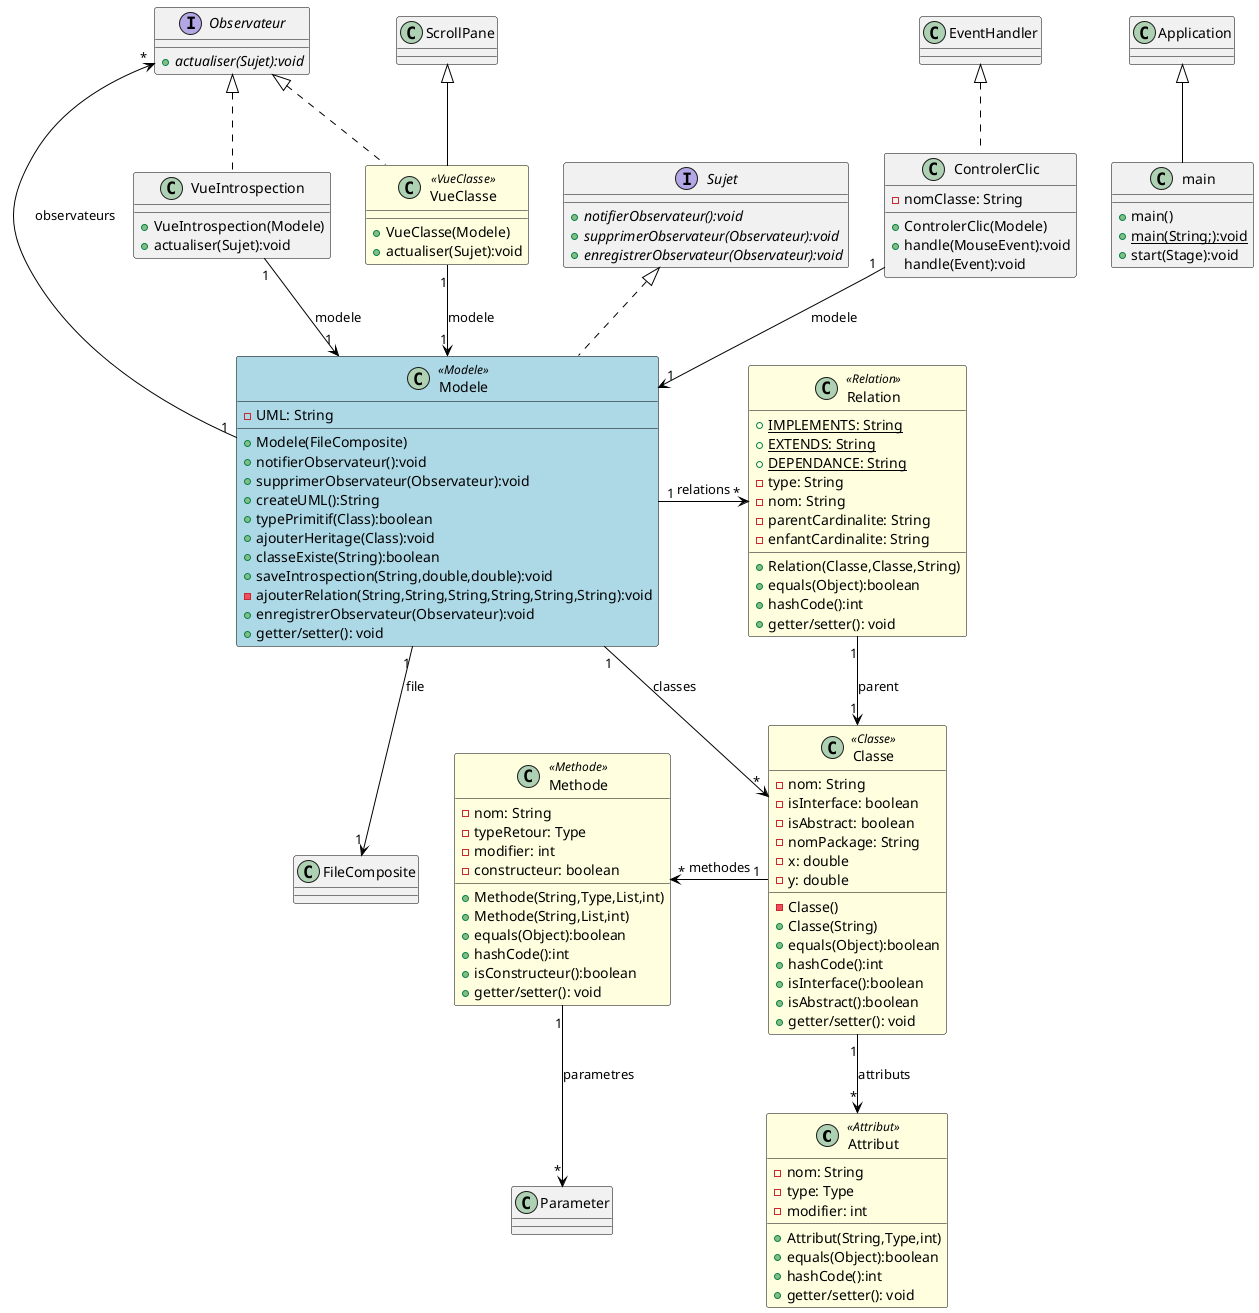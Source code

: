 @startuml
skinparam class {
    BackgroundColor<<Classe>> LightYellow
    BackgroundColor<<Attribut>> LightYellow
    BackgroundColor<<Methode>> LightYellow
    BackgroundColor<<Relation>> LightYellow
    BackgroundColor<<VueClasse>> LightYellow
    BackgroundColor<<Modele>> LightBlue
    BorderColor Black
    ArrowColor Black
}

class Attribut <<Attribut>> {
    -nom: String
    -type: Type
    -modifier: int
    +Attribut(String,Type,int)
    +equals(Object):boolean
    +hashCode():int
    + getter/setter(): void
}

class Classe <<Classe>> {
    -nom: String
    -isInterface: boolean
    -isAbstract: boolean
    -nomPackage: String
    -x: double
    -y: double
    -Classe()
    +Classe(String)
    +equals(Object):boolean
    +hashCode():int
    +isInterface():boolean
    +isAbstract():boolean
    + getter/setter(): void
}

class Methode <<Methode>> {
    -nom: String
    -typeRetour: Type
    -modifier: int
    -constructeur: boolean
    +Methode(String,Type,List,int)
    +Methode(String,List,int)
    +equals(Object):boolean
    +hashCode():int
    +isConstructeur():boolean
    + getter/setter(): void
}

class Relation <<Relation>> {
    +{static} IMPLEMENTS: String
    +{static} EXTENDS: String
    +{static} DEPENDANCE: String
    -type: String
    -nom: String
    -parentCardinalite: String
    -enfantCardinalite: String
    +Relation(Classe,Classe,String)
    +equals(Object):boolean
    +hashCode():int
    + getter/setter(): void
}

class VueClasse <<VueClasse>> {
    +VueClasse(Modele)
    +actualiser(Sujet):void
}

class main {
    +main()
    +{static} main(String;):void
    +start(Stage):void
}

class Modele <<Modele>> {
    -UML: String
    +Modele(FileComposite)
    +notifierObservateur():void
    +supprimerObservateur(Observateur):void
    +createUML():String
    +typePrimitif(Class):boolean
    +ajouterHeritage(Class):void
    +classeExiste(String):boolean
    +saveIntrospection(String,double,double):void
    -ajouterRelation(String,String,String,String,String,String):void
    +enregistrerObservateur(Observateur):void
    + getter/setter(): void
}

interface Observateur {
    +{abstract} actualiser(Sujet):void
}

interface Sujet {
    +{abstract} notifierObservateur():void
    +{abstract} supprimerObservateur(Observateur):void
    +{abstract} enregistrerObservateur(Observateur):void
}

class VueIntrospection {
    +VueIntrospection(Modele)
    +actualiser(Sujet):void
}

class ControlerClic {
    -nomClasse: String
    +ControlerClic(Modele)
    +handle(MouseEvent):void
    handle(Event):void
}

ControlerClic "1" --> "1" Modele : modele
ControlerClic .u.|> EventHandler : ""
Classe "1" -left-> "*" Methode : methodes
Classe "1" --> "*" Attribut : attributs
Methode "1" --> "*" Parameter : parametres
Relation "1" --> "1" Classe : parent
VueClasse "1" --> "1" Modele : modele
VueClasse -u-|> ScrollPane : ""
VueClasse .u.|> Observateur : ""
main -u-|> Application : ""
Modele "1" --> "1" FileComposite : file
Modele "1" --> "*" Observateur : observateurs
Modele "1" --> "*" Classe : classes
Modele "1" -right-> "*" Relation : relations
Modele .u.|> Sujet : ""
VueIntrospection "1" --> "1" Modele : modele
VueIntrospection .u.|> Observateur : ""
@enduml

